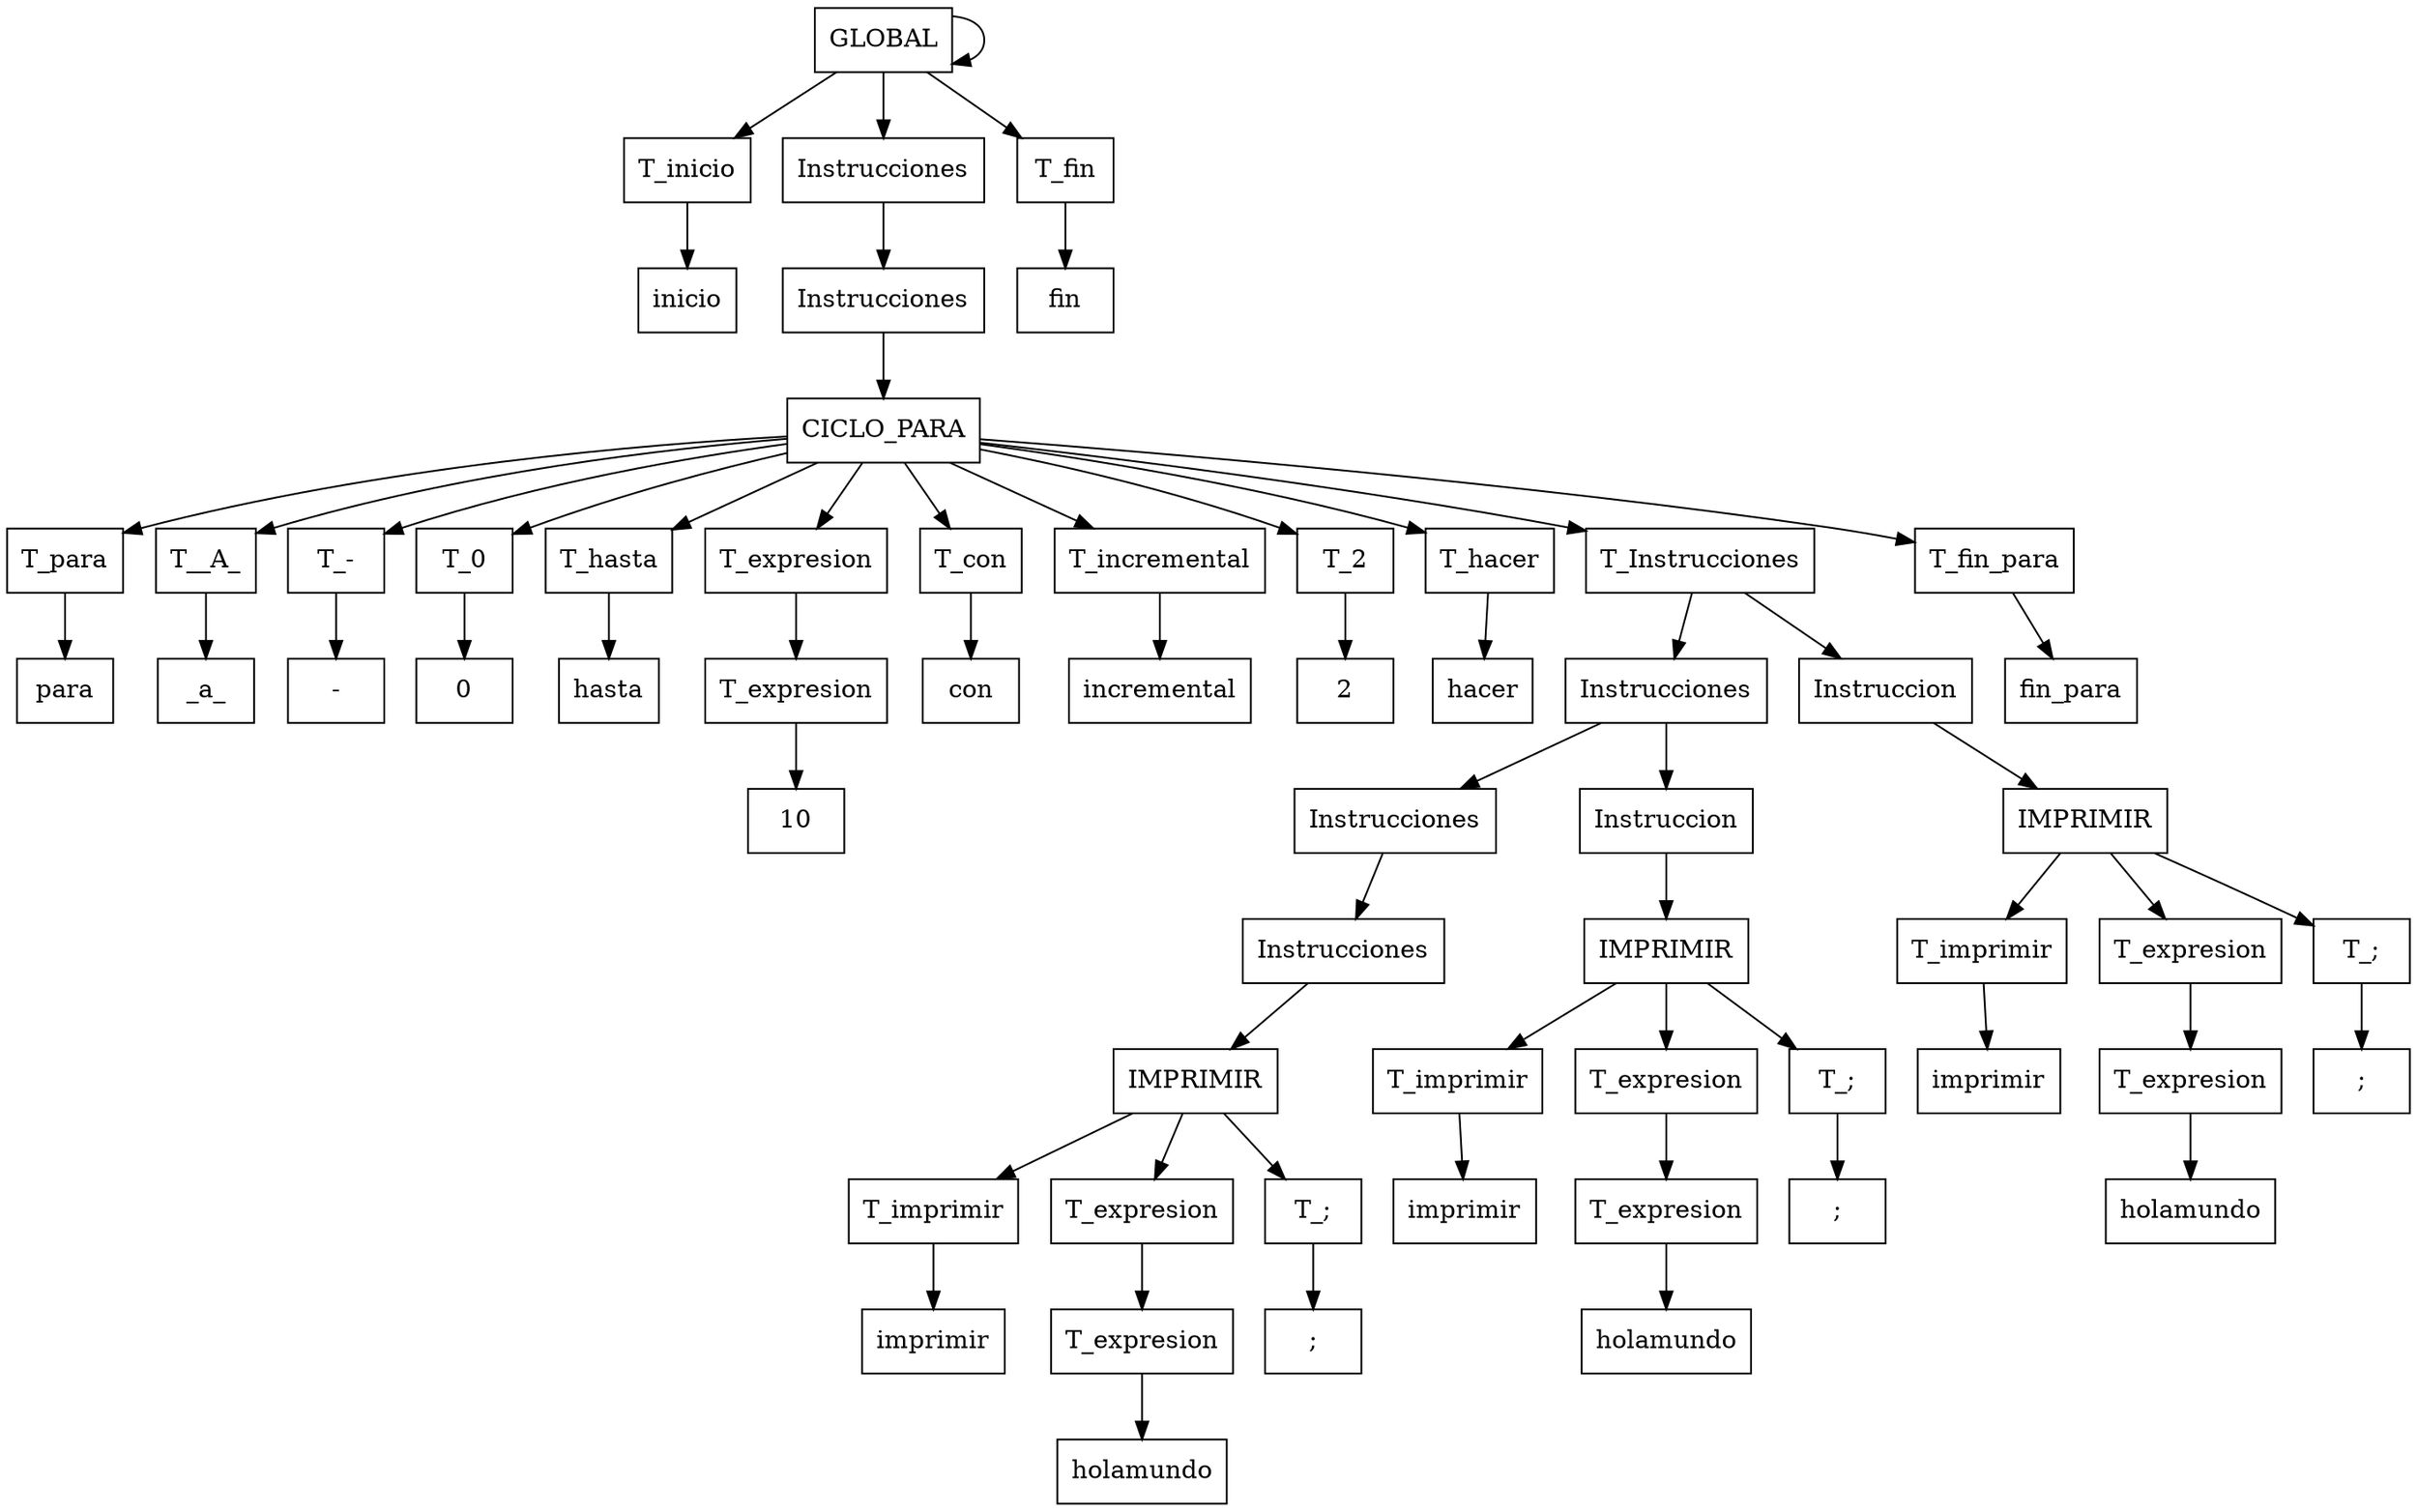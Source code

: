 digraph G{
node[shape="box" shape="record"]
nodo0[label ="GLOBAL"]; nodo0->nodo0;
nodo1[label ="T_inicio"]; nodo0->nodo1;
nodo2[label ="inicio"]; nodo1->nodo2;
nodo3[label ="Instrucciones"]; nodo0->nodo3;
nodo4[label ="Instrucciones"]; nodo3->nodo4;
nodo5[label ="CICLO_PARA"]; nodo4->nodo5;
nodo6[label ="T_para"]; nodo5->nodo6;
nodo7[label ="para"]; nodo6->nodo7;
nodo8[label ="T__A_"]; nodo5->nodo8;
nodo9[label ="_a_"]; nodo8->nodo9;
nodo10[label ="T_-"]; nodo5->nodo10;
nodo11[label ="-"]; nodo10->nodo11;
nodo12[label ="T_0"]; nodo5->nodo12;
nodo13[label ="0"]; nodo12->nodo13;
nodo14[label ="T_hasta"]; nodo5->nodo14;
nodo15[label ="hasta"]; nodo14->nodo15;
nodo16[label ="T_expresion"]; nodo5->nodo16;
nodo17[label ="T_expresion"]; nodo16->nodo17;
nodo18[label ="10"]; nodo17->nodo18;
nodo19[label ="T_con"]; nodo5->nodo19;
nodo20[label ="con"]; nodo19->nodo20;
nodo21[label ="T_incremental"]; nodo5->nodo21;
nodo22[label ="incremental"]; nodo21->nodo22;
nodo23[label ="T_2"]; nodo5->nodo23;
nodo24[label ="2"]; nodo23->nodo24;
nodo25[label ="T_hacer"]; nodo5->nodo25;
nodo26[label ="hacer"]; nodo25->nodo26;
nodo27[label ="T_Instrucciones"]; nodo5->nodo27;
nodo28[label ="Instrucciones"]; nodo27->nodo28;
nodo29[label ="Instrucciones"]; nodo28->nodo29;
nodo30[label ="Instrucciones"]; nodo29->nodo30;
nodo31[label ="IMPRIMIR"]; nodo30->nodo31;
nodo32[label ="T_imprimir"]; nodo31->nodo32;
nodo33[label ="imprimir"]; nodo32->nodo33;
nodo34[label ="T_expresion"]; nodo31->nodo34;
nodo35[label ="T_expresion"]; nodo34->nodo35;
nodo36[label ="holamundo"]; nodo35->nodo36;
nodo37[label ="T_;"]; nodo31->nodo37;
nodo38[label =";"]; nodo37->nodo38;
nodo39[label ="Instruccion"]; nodo28->nodo39;
nodo40[label ="IMPRIMIR"]; nodo39->nodo40;
nodo41[label ="T_imprimir"]; nodo40->nodo41;
nodo42[label ="imprimir"]; nodo41->nodo42;
nodo43[label ="T_expresion"]; nodo40->nodo43;
nodo44[label ="T_expresion"]; nodo43->nodo44;
nodo45[label ="holamundo"]; nodo44->nodo45;
nodo46[label ="T_;"]; nodo40->nodo46;
nodo47[label =";"]; nodo46->nodo47;
nodo48[label ="Instruccion"]; nodo27->nodo48;
nodo49[label ="IMPRIMIR"]; nodo48->nodo49;
nodo50[label ="T_imprimir"]; nodo49->nodo50;
nodo51[label ="imprimir"]; nodo50->nodo51;
nodo52[label ="T_expresion"]; nodo49->nodo52;
nodo53[label ="T_expresion"]; nodo52->nodo53;
nodo54[label ="holamundo"]; nodo53->nodo54;
nodo55[label ="T_;"]; nodo49->nodo55;
nodo56[label =";"]; nodo55->nodo56;
nodo57[label ="T_fin_para"]; nodo5->nodo57;
nodo58[label ="fin_para"]; nodo57->nodo58;
nodo59[label ="T_fin"]; nodo0->nodo59;
nodo60[label ="fin"]; nodo59->nodo60;

}
